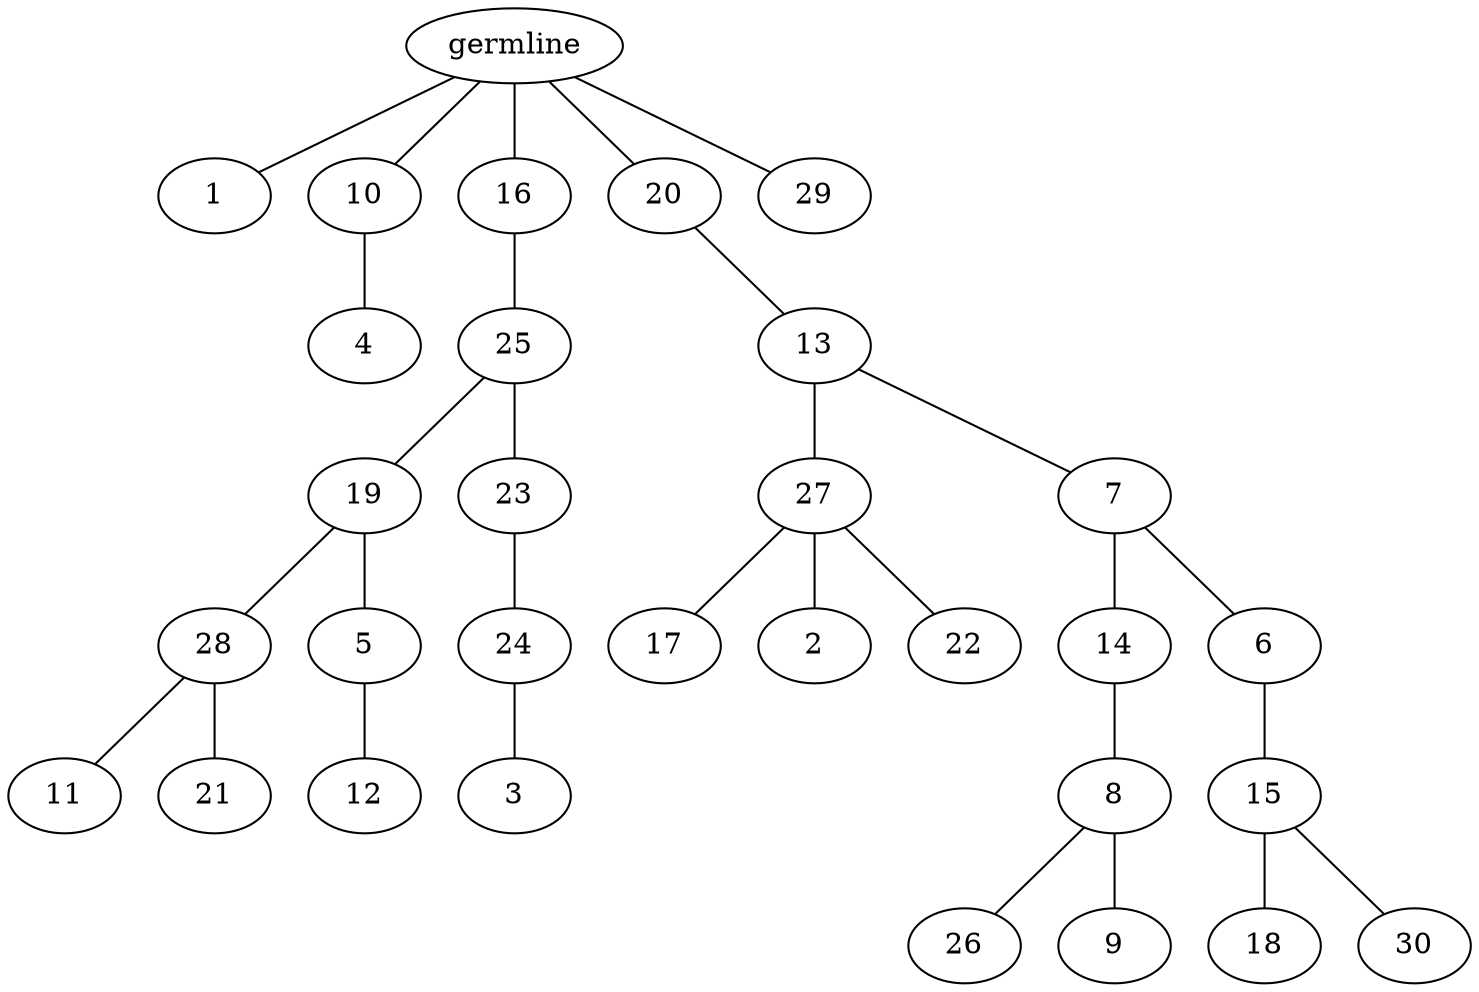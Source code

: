 graph tree {
    "139622800008816" [label="germline"];
    "139622808044496" [label="1"];
    "139622808046752" [label="10"];
    "139622808805232" [label="4"];
    "139622808804560" [label="16"];
    "139622808803360" [label="25"];
    "139622808802112" [label="19"];
    "139622808802400" [label="28"];
    "139622808803936" [label="11"];
    "139622808801968" [label="21"];
    "139622808801392" [label="5"];
    "139622808804800" [label="12"];
    "139622808803792" [label="23"];
    "139622808803168" [label="24"];
    "139622808802016" [label="3"];
    "139622808803216" [label="20"];
    "139622808801488" [label="13"];
    "139622808803072" [label="27"];
    "139622808804320" [label="17"];
    "139622808802160" [label="2"];
    "139622808804032" [label="22"];
    "139622808805184" [label="7"];
    "139622808803312" [label="14"];
    "139622808802256" [label="8"];
    "139622804472016" [label="26"];
    "139622795420336" [label="9"];
    "139622808802352" [label="6"];
    "139622795421680" [label="15"];
    "139622795421872" [label="18"];
    "139622795560848" [label="30"];
    "139622808805136" [label="29"];
    "139622800008816" -- "139622808044496";
    "139622800008816" -- "139622808046752";
    "139622800008816" -- "139622808804560";
    "139622800008816" -- "139622808803216";
    "139622800008816" -- "139622808805136";
    "139622808046752" -- "139622808805232";
    "139622808804560" -- "139622808803360";
    "139622808803360" -- "139622808802112";
    "139622808803360" -- "139622808803792";
    "139622808802112" -- "139622808802400";
    "139622808802112" -- "139622808801392";
    "139622808802400" -- "139622808803936";
    "139622808802400" -- "139622808801968";
    "139622808801392" -- "139622808804800";
    "139622808803792" -- "139622808803168";
    "139622808803168" -- "139622808802016";
    "139622808803216" -- "139622808801488";
    "139622808801488" -- "139622808803072";
    "139622808801488" -- "139622808805184";
    "139622808803072" -- "139622808804320";
    "139622808803072" -- "139622808802160";
    "139622808803072" -- "139622808804032";
    "139622808805184" -- "139622808803312";
    "139622808805184" -- "139622808802352";
    "139622808803312" -- "139622808802256";
    "139622808802256" -- "139622804472016";
    "139622808802256" -- "139622795420336";
    "139622808802352" -- "139622795421680";
    "139622795421680" -- "139622795421872";
    "139622795421680" -- "139622795560848";
}
